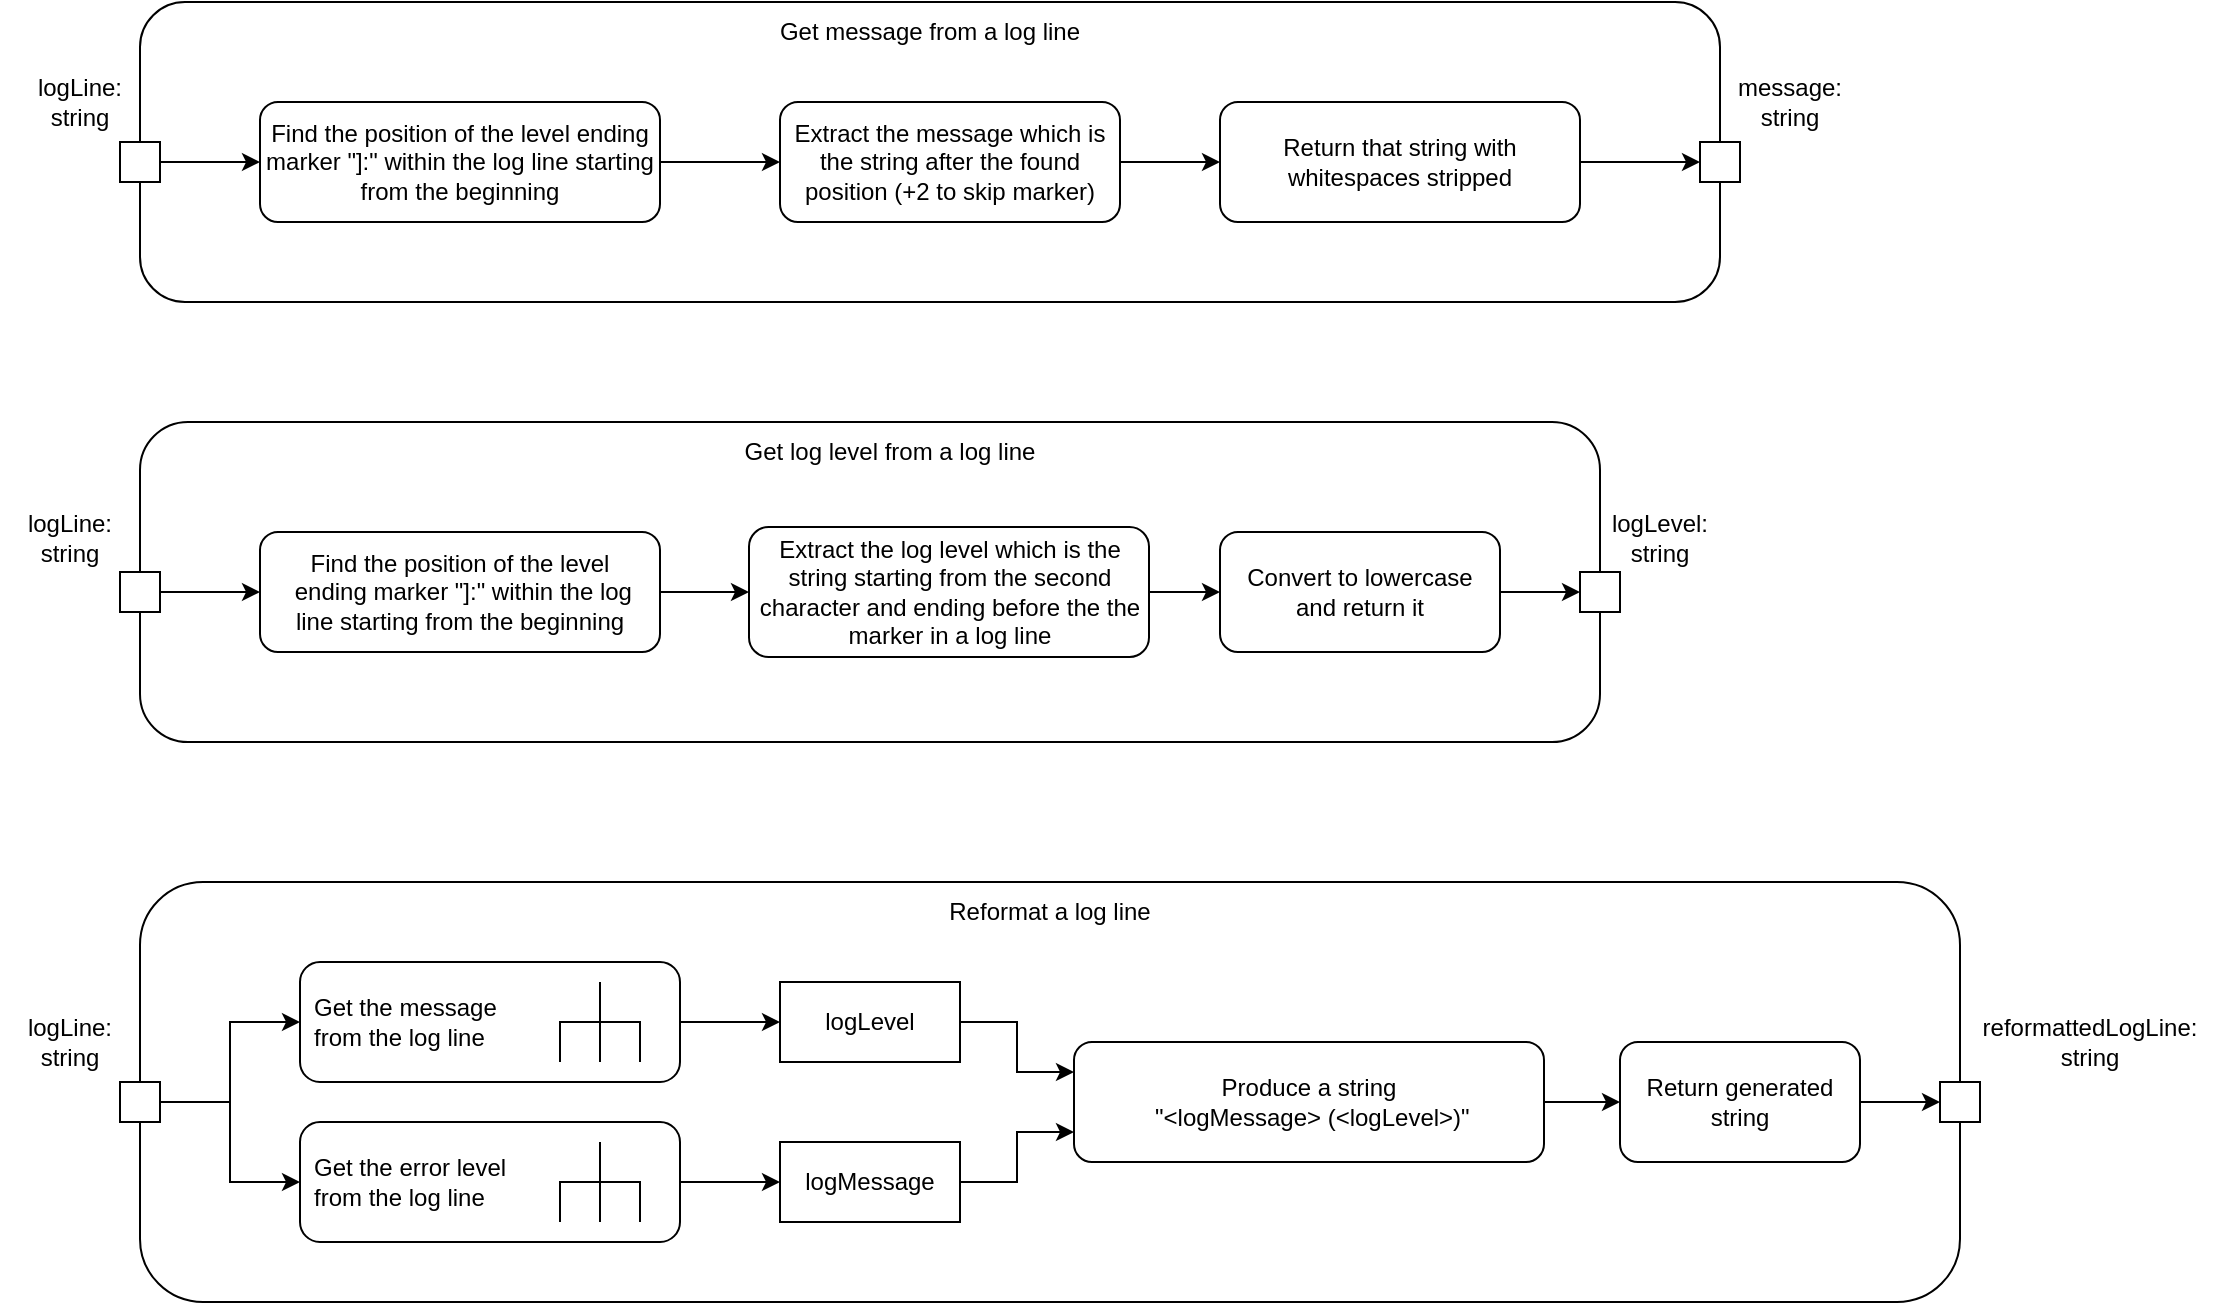 <mxfile version="18.0.6" type="device"><diagram id="0XBck0HdHPkTp2lGxJOr" name="Activity Diagrams"><mxGraphModel dx="1102" dy="807" grid="1" gridSize="10" guides="1" tooltips="1" connect="1" arrows="1" fold="1" page="1" pageScale="1" pageWidth="1169" pageHeight="827" math="0" shadow="0"><root><mxCell id="0"/><mxCell id="1" parent="0"/><mxCell id="D8xOG1YVxrqukMO61d6S-2" value="" style="rounded=1;whiteSpace=wrap;html=1;" vertex="1" parent="1"><mxGeometry x="80" y="80" width="790" height="150" as="geometry"/></mxCell><mxCell id="D8xOG1YVxrqukMO61d6S-11" style="edgeStyle=orthogonalEdgeStyle;rounded=0;orthogonalLoop=1;jettySize=auto;html=1;exitX=1;exitY=0.5;exitDx=0;exitDy=0;entryX=0;entryY=0.5;entryDx=0;entryDy=0;" edge="1" parent="1" source="D8xOG1YVxrqukMO61d6S-3" target="D8xOG1YVxrqukMO61d6S-8"><mxGeometry relative="1" as="geometry"/></mxCell><mxCell id="D8xOG1YVxrqukMO61d6S-3" value="" style="whiteSpace=wrap;html=1;aspect=fixed;" vertex="1" parent="1"><mxGeometry x="70" y="150" width="20" height="20" as="geometry"/></mxCell><mxCell id="D8xOG1YVxrqukMO61d6S-4" value="" style="whiteSpace=wrap;html=1;aspect=fixed;" vertex="1" parent="1"><mxGeometry x="860" y="150" width="20" height="20" as="geometry"/></mxCell><mxCell id="D8xOG1YVxrqukMO61d6S-5" value="Get message from a log line" style="text;html=1;strokeColor=none;fillColor=none;align=center;verticalAlign=middle;whiteSpace=wrap;rounded=0;" vertex="1" parent="1"><mxGeometry x="80" y="80" width="790" height="30" as="geometry"/></mxCell><mxCell id="D8xOG1YVxrqukMO61d6S-6" value="logLine: string" style="text;html=1;strokeColor=none;fillColor=none;align=center;verticalAlign=middle;whiteSpace=wrap;rounded=0;" vertex="1" parent="1"><mxGeometry x="20" y="110" width="60" height="40" as="geometry"/></mxCell><mxCell id="D8xOG1YVxrqukMO61d6S-7" value="message: string" style="text;html=1;strokeColor=none;fillColor=none;align=center;verticalAlign=middle;whiteSpace=wrap;rounded=0;" vertex="1" parent="1"><mxGeometry x="870" y="110" width="70" height="40" as="geometry"/></mxCell><mxCell id="D8xOG1YVxrqukMO61d6S-12" style="edgeStyle=orthogonalEdgeStyle;rounded=0;orthogonalLoop=1;jettySize=auto;html=1;exitX=1;exitY=0.5;exitDx=0;exitDy=0;entryX=0;entryY=0.5;entryDx=0;entryDy=0;" edge="1" parent="1" source="D8xOG1YVxrqukMO61d6S-8" target="D8xOG1YVxrqukMO61d6S-9"><mxGeometry relative="1" as="geometry"/></mxCell><mxCell id="D8xOG1YVxrqukMO61d6S-8" value="Find the position of the level ending marker &quot;]:&quot; within the log line starting from the beginning" style="rounded=1;whiteSpace=wrap;html=1;" vertex="1" parent="1"><mxGeometry x="140" y="130" width="200" height="60" as="geometry"/></mxCell><mxCell id="D8xOG1YVxrqukMO61d6S-13" style="edgeStyle=orthogonalEdgeStyle;rounded=0;orthogonalLoop=1;jettySize=auto;html=1;exitX=1;exitY=0.5;exitDx=0;exitDy=0;entryX=0;entryY=0.5;entryDx=0;entryDy=0;" edge="1" parent="1" source="D8xOG1YVxrqukMO61d6S-9" target="D8xOG1YVxrqukMO61d6S-10"><mxGeometry relative="1" as="geometry"/></mxCell><mxCell id="D8xOG1YVxrqukMO61d6S-9" value="Extract the message which is the string after the found position (+2 to skip marker)" style="rounded=1;whiteSpace=wrap;html=1;" vertex="1" parent="1"><mxGeometry x="400" y="130" width="170" height="60" as="geometry"/></mxCell><mxCell id="D8xOG1YVxrqukMO61d6S-54" style="edgeStyle=orthogonalEdgeStyle;rounded=0;orthogonalLoop=1;jettySize=auto;html=1;exitX=1;exitY=0.5;exitDx=0;exitDy=0;entryX=0;entryY=0.5;entryDx=0;entryDy=0;" edge="1" parent="1" source="D8xOG1YVxrqukMO61d6S-10" target="D8xOG1YVxrqukMO61d6S-4"><mxGeometry relative="1" as="geometry"/></mxCell><mxCell id="D8xOG1YVxrqukMO61d6S-10" value="Return that string with whitespaces stripped" style="rounded=1;whiteSpace=wrap;html=1;" vertex="1" parent="1"><mxGeometry x="620" y="130" width="180" height="60" as="geometry"/></mxCell><mxCell id="D8xOG1YVxrqukMO61d6S-14" value="" style="rounded=1;whiteSpace=wrap;html=1;" vertex="1" parent="1"><mxGeometry x="80" y="290" width="730" height="160" as="geometry"/></mxCell><mxCell id="D8xOG1YVxrqukMO61d6S-15" value="Get log level from a log line" style="text;html=1;strokeColor=none;fillColor=none;align=center;verticalAlign=middle;whiteSpace=wrap;rounded=0;" vertex="1" parent="1"><mxGeometry x="80" y="290" width="750" height="30" as="geometry"/></mxCell><mxCell id="D8xOG1YVxrqukMO61d6S-20" style="edgeStyle=orthogonalEdgeStyle;rounded=0;orthogonalLoop=1;jettySize=auto;html=1;exitX=1;exitY=0.5;exitDx=0;exitDy=0;entryX=0;entryY=0.5;entryDx=0;entryDy=0;" edge="1" parent="1" source="D8xOG1YVxrqukMO61d6S-16" target="D8xOG1YVxrqukMO61d6S-19"><mxGeometry relative="1" as="geometry"/></mxCell><mxCell id="D8xOG1YVxrqukMO61d6S-16" value="Find the position of the level&lt;br&gt;&amp;nbsp;ending marker &quot;]:&quot; within the log line&amp;nbsp;starting from the beginning" style="rounded=1;whiteSpace=wrap;html=1;" vertex="1" parent="1"><mxGeometry x="140" y="345" width="200" height="60" as="geometry"/></mxCell><mxCell id="D8xOG1YVxrqukMO61d6S-18" style="edgeStyle=orthogonalEdgeStyle;rounded=0;orthogonalLoop=1;jettySize=auto;html=1;exitX=1;exitY=0.5;exitDx=0;exitDy=0;entryX=0;entryY=0.5;entryDx=0;entryDy=0;" edge="1" parent="1" source="D8xOG1YVxrqukMO61d6S-17" target="D8xOG1YVxrqukMO61d6S-16"><mxGeometry relative="1" as="geometry"/></mxCell><mxCell id="D8xOG1YVxrqukMO61d6S-17" value="" style="whiteSpace=wrap;html=1;aspect=fixed;" vertex="1" parent="1"><mxGeometry x="70" y="365" width="20" height="20" as="geometry"/></mxCell><mxCell id="D8xOG1YVxrqukMO61d6S-26" style="edgeStyle=orthogonalEdgeStyle;rounded=0;orthogonalLoop=1;jettySize=auto;html=1;exitX=1;exitY=0.5;exitDx=0;exitDy=0;entryX=0;entryY=0.5;entryDx=0;entryDy=0;" edge="1" parent="1" source="D8xOG1YVxrqukMO61d6S-19" target="D8xOG1YVxrqukMO61d6S-25"><mxGeometry relative="1" as="geometry"/></mxCell><mxCell id="D8xOG1YVxrqukMO61d6S-19" value="Extract the log level which is the string starting from the second character and ending before the the marker in a log line" style="rounded=1;whiteSpace=wrap;html=1;" vertex="1" parent="1"><mxGeometry x="384.5" y="342.5" width="200" height="65" as="geometry"/></mxCell><mxCell id="D8xOG1YVxrqukMO61d6S-21" value="" style="whiteSpace=wrap;html=1;aspect=fixed;" vertex="1" parent="1"><mxGeometry x="800" y="365" width="20" height="20" as="geometry"/></mxCell><mxCell id="D8xOG1YVxrqukMO61d6S-22" value="logLevel: string" style="text;html=1;strokeColor=none;fillColor=none;align=center;verticalAlign=middle;whiteSpace=wrap;rounded=0;" vertex="1" parent="1"><mxGeometry x="810" y="330" width="60" height="35" as="geometry"/></mxCell><mxCell id="D8xOG1YVxrqukMO61d6S-23" value="logLine: string" style="text;html=1;strokeColor=none;fillColor=none;align=center;verticalAlign=middle;whiteSpace=wrap;rounded=0;" vertex="1" parent="1"><mxGeometry x="10" y="330" width="70" height="35" as="geometry"/></mxCell><mxCell id="D8xOG1YVxrqukMO61d6S-27" style="edgeStyle=orthogonalEdgeStyle;rounded=0;orthogonalLoop=1;jettySize=auto;html=1;exitX=1;exitY=0.5;exitDx=0;exitDy=0;entryX=0;entryY=0.5;entryDx=0;entryDy=0;" edge="1" parent="1" source="D8xOG1YVxrqukMO61d6S-25" target="D8xOG1YVxrqukMO61d6S-21"><mxGeometry relative="1" as="geometry"/></mxCell><mxCell id="D8xOG1YVxrqukMO61d6S-25" value="Convert to lowercase &lt;br&gt;and return it" style="rounded=1;whiteSpace=wrap;html=1;" vertex="1" parent="1"><mxGeometry x="620" y="345" width="140" height="60" as="geometry"/></mxCell><mxCell id="D8xOG1YVxrqukMO61d6S-28" value="" style="rounded=1;whiteSpace=wrap;html=1;" vertex="1" parent="1"><mxGeometry x="80" y="520" width="910" height="210" as="geometry"/></mxCell><mxCell id="D8xOG1YVxrqukMO61d6S-29" value="Reformat a log line" style="text;html=1;strokeColor=none;fillColor=none;align=center;verticalAlign=middle;whiteSpace=wrap;rounded=0;" vertex="1" parent="1"><mxGeometry x="80" y="520" width="910" height="30" as="geometry"/></mxCell><mxCell id="D8xOG1YVxrqukMO61d6S-47" style="edgeStyle=orthogonalEdgeStyle;rounded=0;orthogonalLoop=1;jettySize=auto;html=1;entryX=0;entryY=0.5;entryDx=0;entryDy=0;exitX=1;exitY=0.5;exitDx=0;exitDy=0;exitPerimeter=0;" edge="1" parent="1" source="D8xOG1YVxrqukMO61d6S-55" target="D8xOG1YVxrqukMO61d6S-49"><mxGeometry relative="1" as="geometry"><mxPoint x="360" y="590" as="sourcePoint"/><mxPoint x="357.5" y="625.0" as="targetPoint"/></mxGeometry></mxCell><mxCell id="D8xOG1YVxrqukMO61d6S-48" style="edgeStyle=orthogonalEdgeStyle;rounded=0;orthogonalLoop=1;jettySize=auto;html=1;exitX=1;exitY=0.5;exitDx=0;exitDy=0;entryX=0;entryY=0.5;entryDx=0;entryDy=0;exitPerimeter=0;" edge="1" parent="1" source="D8xOG1YVxrqukMO61d6S-56" target="D8xOG1YVxrqukMO61d6S-50"><mxGeometry relative="1" as="geometry"><mxPoint x="350" y="670" as="sourcePoint"/><mxPoint x="357.5" y="655.0" as="targetPoint"/></mxGeometry></mxCell><mxCell id="D8xOG1YVxrqukMO61d6S-38" style="edgeStyle=orthogonalEdgeStyle;rounded=0;orthogonalLoop=1;jettySize=auto;html=1;exitX=1;exitY=0.5;exitDx=0;exitDy=0;entryX=0;entryY=0.5;entryDx=0;entryDy=0;entryPerimeter=0;" edge="1" parent="1" source="D8xOG1YVxrqukMO61d6S-33" target="D8xOG1YVxrqukMO61d6S-55"><mxGeometry relative="1" as="geometry"><mxPoint x="140" y="590" as="targetPoint"/></mxGeometry></mxCell><mxCell id="D8xOG1YVxrqukMO61d6S-39" style="edgeStyle=orthogonalEdgeStyle;rounded=0;orthogonalLoop=1;jettySize=auto;html=1;exitX=1;exitY=0.5;exitDx=0;exitDy=0;entryX=0;entryY=0.5;entryDx=0;entryDy=0;entryPerimeter=0;" edge="1" parent="1" source="D8xOG1YVxrqukMO61d6S-33" target="D8xOG1YVxrqukMO61d6S-56"><mxGeometry relative="1" as="geometry"><mxPoint x="170" y="670" as="targetPoint"/></mxGeometry></mxCell><mxCell id="D8xOG1YVxrqukMO61d6S-33" value="" style="whiteSpace=wrap;html=1;aspect=fixed;" vertex="1" parent="1"><mxGeometry x="70" y="620" width="20" height="20" as="geometry"/></mxCell><mxCell id="D8xOG1YVxrqukMO61d6S-42" style="edgeStyle=orthogonalEdgeStyle;rounded=0;orthogonalLoop=1;jettySize=auto;html=1;exitX=1;exitY=0.5;exitDx=0;exitDy=0;entryX=0;entryY=0.5;entryDx=0;entryDy=0;" edge="1" parent="1" source="D8xOG1YVxrqukMO61d6S-34" target="D8xOG1YVxrqukMO61d6S-35"><mxGeometry relative="1" as="geometry"><mxPoint x="810" y="645" as="sourcePoint"/></mxGeometry></mxCell><mxCell id="D8xOG1YVxrqukMO61d6S-34" value="Produce a string&lt;br&gt;&amp;nbsp;&quot;&amp;lt;logMessage&amp;gt; (&amp;lt;logLevel&amp;gt;)&quot;" style="rounded=1;whiteSpace=wrap;html=1;" vertex="1" parent="1"><mxGeometry x="547" y="600" width="235" height="60" as="geometry"/></mxCell><mxCell id="D8xOG1YVxrqukMO61d6S-37" style="edgeStyle=orthogonalEdgeStyle;rounded=0;orthogonalLoop=1;jettySize=auto;html=1;exitX=1;exitY=0.5;exitDx=0;exitDy=0;entryX=0;entryY=0.5;entryDx=0;entryDy=0;" edge="1" parent="1" source="D8xOG1YVxrqukMO61d6S-35" target="D8xOG1YVxrqukMO61d6S-36"><mxGeometry relative="1" as="geometry"/></mxCell><mxCell id="D8xOG1YVxrqukMO61d6S-35" value="Return generated string" style="rounded=1;whiteSpace=wrap;html=1;" vertex="1" parent="1"><mxGeometry x="820" y="600" width="120" height="60" as="geometry"/></mxCell><mxCell id="D8xOG1YVxrqukMO61d6S-36" value="" style="whiteSpace=wrap;html=1;aspect=fixed;" vertex="1" parent="1"><mxGeometry x="980" y="620" width="20" height="20" as="geometry"/></mxCell><mxCell id="D8xOG1YVxrqukMO61d6S-40" value="logLine: string" style="text;html=1;strokeColor=none;fillColor=none;align=center;verticalAlign=middle;whiteSpace=wrap;rounded=0;" vertex="1" parent="1"><mxGeometry x="10" y="580" width="70" height="40" as="geometry"/></mxCell><mxCell id="D8xOG1YVxrqukMO61d6S-41" value="reformattedLogLine: string" style="text;html=1;strokeColor=none;fillColor=none;align=center;verticalAlign=middle;whiteSpace=wrap;rounded=0;" vertex="1" parent="1"><mxGeometry x="990" y="580" width="130" height="40" as="geometry"/></mxCell><mxCell id="D8xOG1YVxrqukMO61d6S-51" style="edgeStyle=orthogonalEdgeStyle;rounded=0;orthogonalLoop=1;jettySize=auto;html=1;exitX=1;exitY=0.5;exitDx=0;exitDy=0;entryX=0;entryY=0.25;entryDx=0;entryDy=0;" edge="1" parent="1" source="D8xOG1YVxrqukMO61d6S-49" target="D8xOG1YVxrqukMO61d6S-34"><mxGeometry relative="1" as="geometry"/></mxCell><mxCell id="D8xOG1YVxrqukMO61d6S-49" value="logLevel" style="rounded=0;whiteSpace=wrap;html=1;" vertex="1" parent="1"><mxGeometry x="400" y="570" width="90" height="40" as="geometry"/></mxCell><mxCell id="D8xOG1YVxrqukMO61d6S-52" style="edgeStyle=orthogonalEdgeStyle;rounded=0;orthogonalLoop=1;jettySize=auto;html=1;exitX=1;exitY=0.5;exitDx=0;exitDy=0;entryX=0;entryY=0.75;entryDx=0;entryDy=0;" edge="1" parent="1" source="D8xOG1YVxrqukMO61d6S-50" target="D8xOG1YVxrqukMO61d6S-34"><mxGeometry relative="1" as="geometry"/></mxCell><mxCell id="D8xOG1YVxrqukMO61d6S-50" value="logMessage" style="rounded=0;whiteSpace=wrap;html=1;" vertex="1" parent="1"><mxGeometry x="400" y="650" width="90" height="40" as="geometry"/></mxCell><mxCell id="D8xOG1YVxrqukMO61d6S-55" value="&lt;span style=&quot;text-align: center;&quot;&gt;Get the message&lt;br&gt;from the log line&lt;/span&gt;" style="shape=mxgraph.uml25.behaviorAction;html=1;rounded=1;absoluteArcSize=1;arcSize=10;align=left;spacingLeft=5;points=[[0,0.5,0,0,0],[1,0.5,0,0,0]];" vertex="1" parent="1"><mxGeometry x="160" y="560" width="190" height="60" as="geometry"/></mxCell><mxCell id="D8xOG1YVxrqukMO61d6S-56" value="&lt;span style=&quot;text-align: center;&quot;&gt;Get the error level&lt;br&gt;from the log line&lt;/span&gt;" style="shape=mxgraph.uml25.behaviorAction;html=1;rounded=1;absoluteArcSize=1;arcSize=10;align=left;spacingLeft=5;points=[[0,0.5,0,0,0],[1,0.5,0,0,0]];" vertex="1" parent="1"><mxGeometry x="160" y="640" width="190" height="60" as="geometry"/></mxCell></root></mxGraphModel></diagram></mxfile>